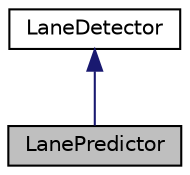 digraph "LanePredictor"
{
  edge [fontname="Helvetica",fontsize="10",labelfontname="Helvetica",labelfontsize="10"];
  node [fontname="Helvetica",fontsize="10",shape=record];
  Node1 [label="LanePredictor",height=0.2,width=0.4,color="black", fillcolor="grey75", style="filled", fontcolor="black"];
  Node2 -> Node1 [dir="back",color="midnightblue",fontsize="10",style="solid",fontname="Helvetica"];
  Node2 [label="LaneDetector",height=0.2,width=0.4,color="black", fillcolor="white", style="filled",URL="$classLaneDetector.html",tooltip="Class for lane detector.Carries all the functions related to detect the yellow and white lanes..."];
}
